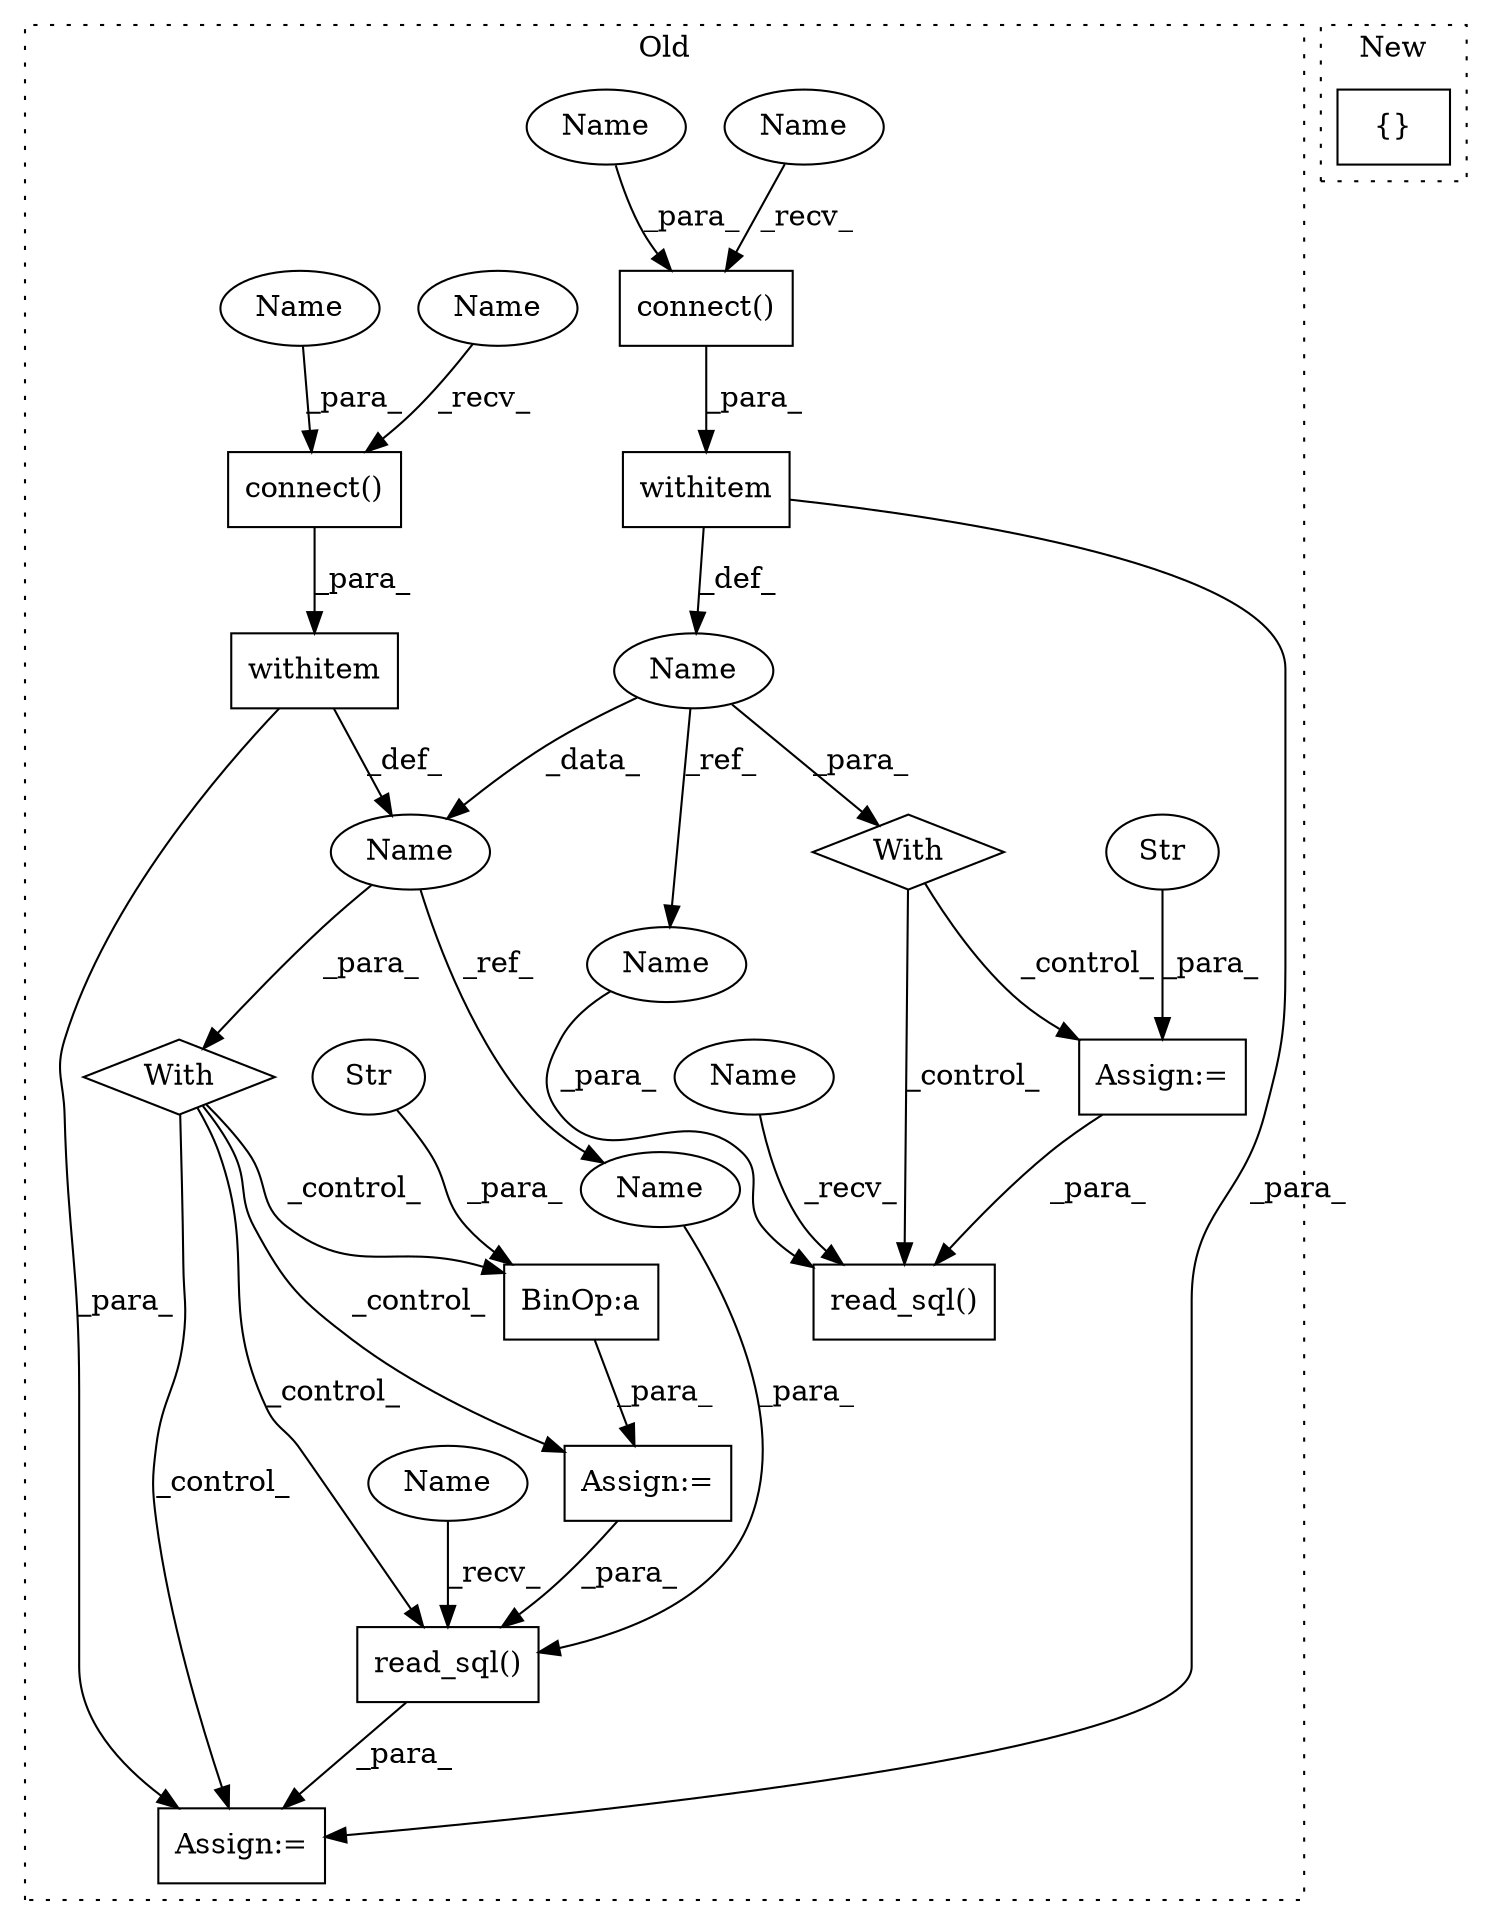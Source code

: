 digraph G {
subgraph cluster0 {
1 [label="read_sql()" a="75" s="12618,12649" l="12,1" shape="box"];
3 [label="read_sql()" a="75" s="12467,12494" l="12,1" shape="box"];
4 [label="Assign:=" a="68" s="12615" l="3" shape="box"];
5 [label="Name" a="87" s="12394" l="3" shape="ellipse"];
6 [label="Assign:=" a="68" s="12422" l="3" shape="box"];
7 [label="BinOp:a" a="82" s="12585" l="1" shape="box"];
8 [label="Str" a="66" s="12425" l="21" shape="ellipse"];
9 [label="Str" a="66" s="12567" l="18" shape="ellipse"];
10 [label="With" a="39" s="12504,12516" l="5,33" shape="diamond"];
11 [label="connect()" a="75" s="12509,12527" l="16,1" shape="box"];
12 [label="With" a="39" s="12366,12378" l="5,33" shape="diamond"];
13 [label="connect()" a="75" s="12371,12389" l="16,1" shape="box"];
14 [label="withitem" a="49" s="12371" l="7" shape="box"];
15 [label="withitem" a="49" s="12509" l="7" shape="box"];
16 [label="Name" a="87" s="12532" l="3" shape="ellipse"];
17 [label="Assign:=" a="68" s="12564" l="3" shape="box"];
18 [label="Name" a="87" s="12646" l="3" shape="ellipse"];
19 [label="Name" a="87" s="12491" l="3" shape="ellipse"];
20 [label="Name" a="87" s="12371" l="7" shape="ellipse"];
21 [label="Name" a="87" s="12509" l="7" shape="ellipse"];
22 [label="Name" a="87" s="12467" l="2" shape="ellipse"];
23 [label="Name" a="87" s="12618" l="2" shape="ellipse"];
24 [label="Name" a="87" s="12387" l="2" shape="ellipse"];
25 [label="Name" a="87" s="12525" l="2" shape="ellipse"];
label = "Old";
style="dotted";
}
subgraph cluster1 {
2 [label="{}" a="59" s="11082,11082" l="2,1" shape="box"];
label = "New";
style="dotted";
}
1 -> 4 [label="_para_"];
5 -> 19 [label="_ref_"];
5 -> 12 [label="_para_"];
5 -> 16 [label="_data_"];
6 -> 3 [label="_para_"];
7 -> 17 [label="_para_"];
8 -> 6 [label="_para_"];
9 -> 7 [label="_para_"];
10 -> 4 [label="_control_"];
10 -> 17 [label="_control_"];
10 -> 1 [label="_control_"];
10 -> 7 [label="_control_"];
11 -> 15 [label="_para_"];
12 -> 3 [label="_control_"];
12 -> 6 [label="_control_"];
13 -> 14 [label="_para_"];
14 -> 4 [label="_para_"];
14 -> 5 [label="_def_"];
15 -> 16 [label="_def_"];
15 -> 4 [label="_para_"];
16 -> 18 [label="_ref_"];
16 -> 10 [label="_para_"];
17 -> 1 [label="_para_"];
18 -> 1 [label="_para_"];
19 -> 3 [label="_para_"];
20 -> 13 [label="_recv_"];
21 -> 11 [label="_recv_"];
22 -> 3 [label="_recv_"];
23 -> 1 [label="_recv_"];
24 -> 13 [label="_para_"];
25 -> 11 [label="_para_"];
}
